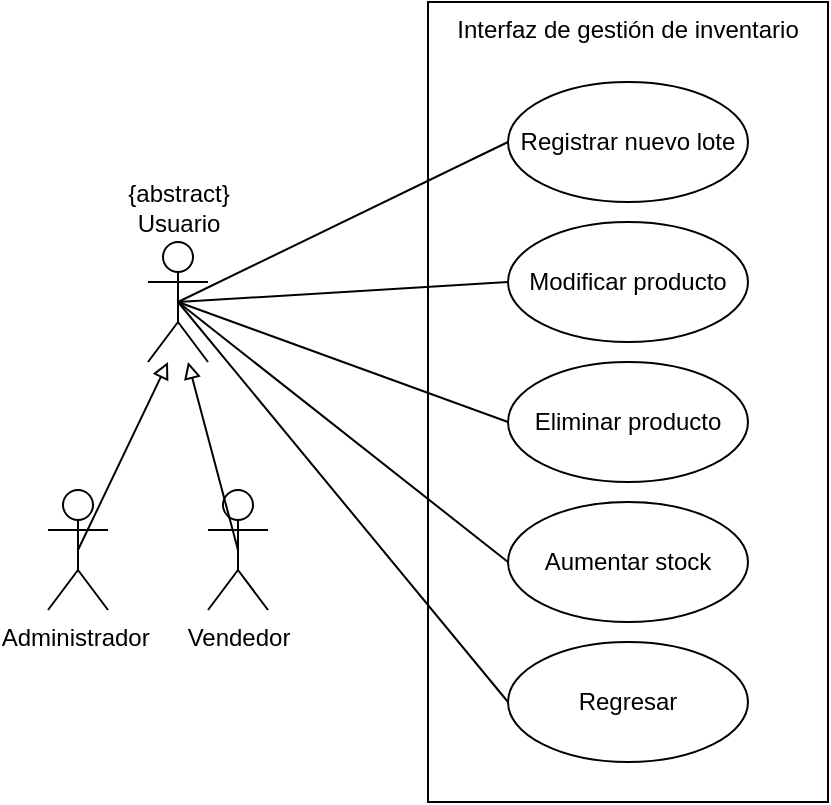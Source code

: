 <mxfile version="22.1.7" type="github">
  <diagram name="Página-1" id="miJlV8V1hxBXRj-Gt0_E">
    <mxGraphModel dx="1050" dy="522" grid="1" gridSize="10" guides="1" tooltips="1" connect="1" arrows="1" fold="1" page="1" pageScale="1" pageWidth="1169" pageHeight="827" math="0" shadow="0">
      <root>
        <mxCell id="0" />
        <mxCell id="1" parent="0" />
        <mxCell id="g7f1-_8VQX7zJXlQ3BFB-1" value="{abstract}&lt;br&gt;Usuario" style="shape=umlActor;verticalLabelPosition=top;verticalAlign=bottom;html=1;outlineConnect=0;fillColor=none;labelPosition=center;align=center;" parent="1" vertex="1">
          <mxGeometry x="200" y="180" width="30" height="60" as="geometry" />
        </mxCell>
        <mxCell id="g7f1-_8VQX7zJXlQ3BFB-2" value="Interfaz de gestión de inventario" style="rounded=0;whiteSpace=wrap;html=1;fillColor=none;verticalAlign=top;" parent="1" vertex="1">
          <mxGeometry x="340" y="60" width="200" height="400" as="geometry" />
        </mxCell>
        <mxCell id="g7f1-_8VQX7zJXlQ3BFB-3" value="Registrar nuevo lote" style="ellipse;whiteSpace=wrap;html=1;fillColor=none;" parent="1" vertex="1">
          <mxGeometry x="380" y="100" width="120" height="60" as="geometry" />
        </mxCell>
        <mxCell id="g7f1-_8VQX7zJXlQ3BFB-4" value="Modificar producto" style="ellipse;whiteSpace=wrap;html=1;fillColor=none;" parent="1" vertex="1">
          <mxGeometry x="380" y="170" width="120" height="60" as="geometry" />
        </mxCell>
        <mxCell id="g7f1-_8VQX7zJXlQ3BFB-5" value="Eliminar producto" style="ellipse;whiteSpace=wrap;html=1;fillColor=none;" parent="1" vertex="1">
          <mxGeometry x="380" y="240" width="120" height="60" as="geometry" />
        </mxCell>
        <mxCell id="g7f1-_8VQX7zJXlQ3BFB-6" value="Aumentar stock" style="ellipse;whiteSpace=wrap;html=1;fillColor=none;" parent="1" vertex="1">
          <mxGeometry x="380" y="310" width="120" height="60" as="geometry" />
        </mxCell>
        <mxCell id="g7f1-_8VQX7zJXlQ3BFB-7" value="Regresar" style="ellipse;whiteSpace=wrap;html=1;fillColor=none;" parent="1" vertex="1">
          <mxGeometry x="380" y="380" width="120" height="60" as="geometry" />
        </mxCell>
        <mxCell id="g7f1-_8VQX7zJXlQ3BFB-8" value="" style="endArrow=none;html=1;rounded=0;exitX=0.5;exitY=0.5;exitDx=0;exitDy=0;exitPerimeter=0;entryX=0;entryY=0.5;entryDx=0;entryDy=0;" parent="1" source="g7f1-_8VQX7zJXlQ3BFB-1" target="g7f1-_8VQX7zJXlQ3BFB-3" edge="1">
          <mxGeometry width="50" height="50" relative="1" as="geometry">
            <mxPoint x="170" y="270" as="sourcePoint" />
            <mxPoint x="220" y="220" as="targetPoint" />
          </mxGeometry>
        </mxCell>
        <mxCell id="g7f1-_8VQX7zJXlQ3BFB-9" value="" style="endArrow=none;html=1;rounded=0;exitX=0.5;exitY=0.5;exitDx=0;exitDy=0;exitPerimeter=0;entryX=0;entryY=0.5;entryDx=0;entryDy=0;" parent="1" source="g7f1-_8VQX7zJXlQ3BFB-1" target="g7f1-_8VQX7zJXlQ3BFB-4" edge="1">
          <mxGeometry width="50" height="50" relative="1" as="geometry">
            <mxPoint x="265" y="270" as="sourcePoint" />
            <mxPoint x="390" y="140" as="targetPoint" />
          </mxGeometry>
        </mxCell>
        <mxCell id="g7f1-_8VQX7zJXlQ3BFB-10" value="" style="endArrow=none;html=1;rounded=0;exitX=0.5;exitY=0.5;exitDx=0;exitDy=0;exitPerimeter=0;entryX=0;entryY=0.5;entryDx=0;entryDy=0;" parent="1" source="g7f1-_8VQX7zJXlQ3BFB-1" target="g7f1-_8VQX7zJXlQ3BFB-5" edge="1">
          <mxGeometry width="50" height="50" relative="1" as="geometry">
            <mxPoint x="265" y="270" as="sourcePoint" />
            <mxPoint x="390" y="210" as="targetPoint" />
          </mxGeometry>
        </mxCell>
        <mxCell id="g7f1-_8VQX7zJXlQ3BFB-11" value="" style="endArrow=none;html=1;rounded=0;exitX=0.5;exitY=0.5;exitDx=0;exitDy=0;exitPerimeter=0;entryX=0;entryY=0.5;entryDx=0;entryDy=0;" parent="1" source="g7f1-_8VQX7zJXlQ3BFB-1" target="g7f1-_8VQX7zJXlQ3BFB-6" edge="1">
          <mxGeometry width="50" height="50" relative="1" as="geometry">
            <mxPoint x="265" y="270" as="sourcePoint" />
            <mxPoint x="390" y="280" as="targetPoint" />
          </mxGeometry>
        </mxCell>
        <mxCell id="g7f1-_8VQX7zJXlQ3BFB-12" value="" style="endArrow=none;html=1;rounded=0;exitX=0.5;exitY=0.5;exitDx=0;exitDy=0;exitPerimeter=0;entryX=0;entryY=0.5;entryDx=0;entryDy=0;" parent="1" source="g7f1-_8VQX7zJXlQ3BFB-1" target="g7f1-_8VQX7zJXlQ3BFB-7" edge="1">
          <mxGeometry width="50" height="50" relative="1" as="geometry">
            <mxPoint x="265" y="350" as="sourcePoint" />
            <mxPoint x="380" y="490" as="targetPoint" />
          </mxGeometry>
        </mxCell>
        <mxCell id="j6f3K98CfrkZHRxrHAjk-1" value="Administrador&amp;nbsp;" style="shape=umlActor;verticalLabelPosition=bottom;verticalAlign=top;html=1;outlineConnect=0;fillColor=none;" vertex="1" parent="1">
          <mxGeometry x="150" y="304" width="30" height="60" as="geometry" />
        </mxCell>
        <mxCell id="j6f3K98CfrkZHRxrHAjk-2" value="Vendedor" style="shape=umlActor;verticalLabelPosition=bottom;verticalAlign=top;html=1;outlineConnect=0;fillColor=none;" vertex="1" parent="1">
          <mxGeometry x="230" y="304" width="30" height="60" as="geometry" />
        </mxCell>
        <mxCell id="j6f3K98CfrkZHRxrHAjk-3" value="" style="endArrow=block;html=1;rounded=0;exitX=0.5;exitY=0.5;exitDx=0;exitDy=0;exitPerimeter=0;endFill=0;" edge="1" parent="1" source="j6f3K98CfrkZHRxrHAjk-1">
          <mxGeometry width="50" height="50" relative="1" as="geometry">
            <mxPoint x="160" y="285" as="sourcePoint" />
            <mxPoint x="210" y="240" as="targetPoint" />
          </mxGeometry>
        </mxCell>
        <mxCell id="j6f3K98CfrkZHRxrHAjk-4" value="" style="endArrow=block;html=1;rounded=0;exitX=0.5;exitY=0.5;exitDx=0;exitDy=0;exitPerimeter=0;endFill=0;" edge="1" parent="1" source="j6f3K98CfrkZHRxrHAjk-2">
          <mxGeometry width="50" height="50" relative="1" as="geometry">
            <mxPoint x="175" y="344" as="sourcePoint" />
            <mxPoint x="220" y="240" as="targetPoint" />
          </mxGeometry>
        </mxCell>
      </root>
    </mxGraphModel>
  </diagram>
</mxfile>
